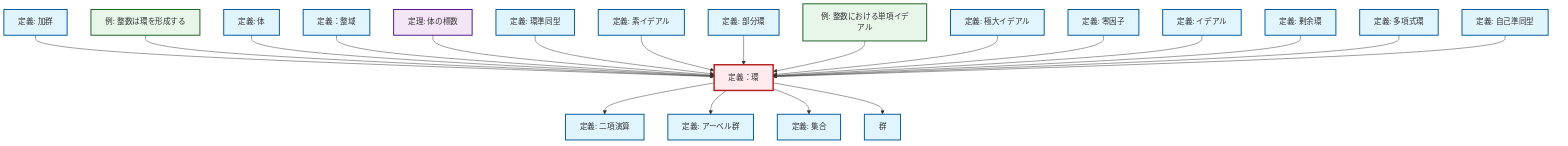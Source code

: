graph TD
    classDef definition fill:#e1f5fe,stroke:#01579b,stroke-width:2px
    classDef theorem fill:#f3e5f5,stroke:#4a148c,stroke-width:2px
    classDef axiom fill:#fff3e0,stroke:#e65100,stroke-width:2px
    classDef example fill:#e8f5e9,stroke:#1b5e20,stroke-width:2px
    classDef current fill:#ffebee,stroke:#b71c1c,stroke-width:3px
    def-set["定義: 集合"]:::definition
    def-subring["定義: 部分環"]:::definition
    def-maximal-ideal["定義: 極大イデアル"]:::definition
    def-binary-operation["定義: 二項演算"]:::definition
    def-polynomial-ring["定義: 多項式環"]:::definition
    def-prime-ideal["定義: 素イデアル"]:::definition
    def-integral-domain["定義：整域"]:::definition
    def-zero-divisor["定義: 零因子"]:::definition
    ex-principal-ideal["例: 整数における単項イデアル"]:::example
    def-abelian-group["定義: アーベル群"]:::definition
    ex-integers-ring["例: 整数は環を形成する"]:::example
    def-ring["定義：環"]:::definition
    def-endomorphism["定義: 自己準同型"]:::definition
    def-group["群"]:::definition
    thm-field-characteristic["定理: 体の標数"]:::theorem
    def-ring-homomorphism["定義: 環準同型"]:::definition
    def-ideal["定義: イデアル"]:::definition
    def-field["定義: 体"]:::definition
    def-quotient-ring["定義: 剰余環"]:::definition
    def-module["定義: 加群"]:::definition
    def-module --> def-ring
    ex-integers-ring --> def-ring
    def-field --> def-ring
    def-integral-domain --> def-ring
    thm-field-characteristic --> def-ring
    def-ring-homomorphism --> def-ring
    def-prime-ideal --> def-ring
    def-subring --> def-ring
    ex-principal-ideal --> def-ring
    def-maximal-ideal --> def-ring
    def-zero-divisor --> def-ring
    def-ring --> def-binary-operation
    def-ring --> def-abelian-group
    def-ideal --> def-ring
    def-quotient-ring --> def-ring
    def-ring --> def-set
    def-polynomial-ring --> def-ring
    def-endomorphism --> def-ring
    def-ring --> def-group
    class def-ring current